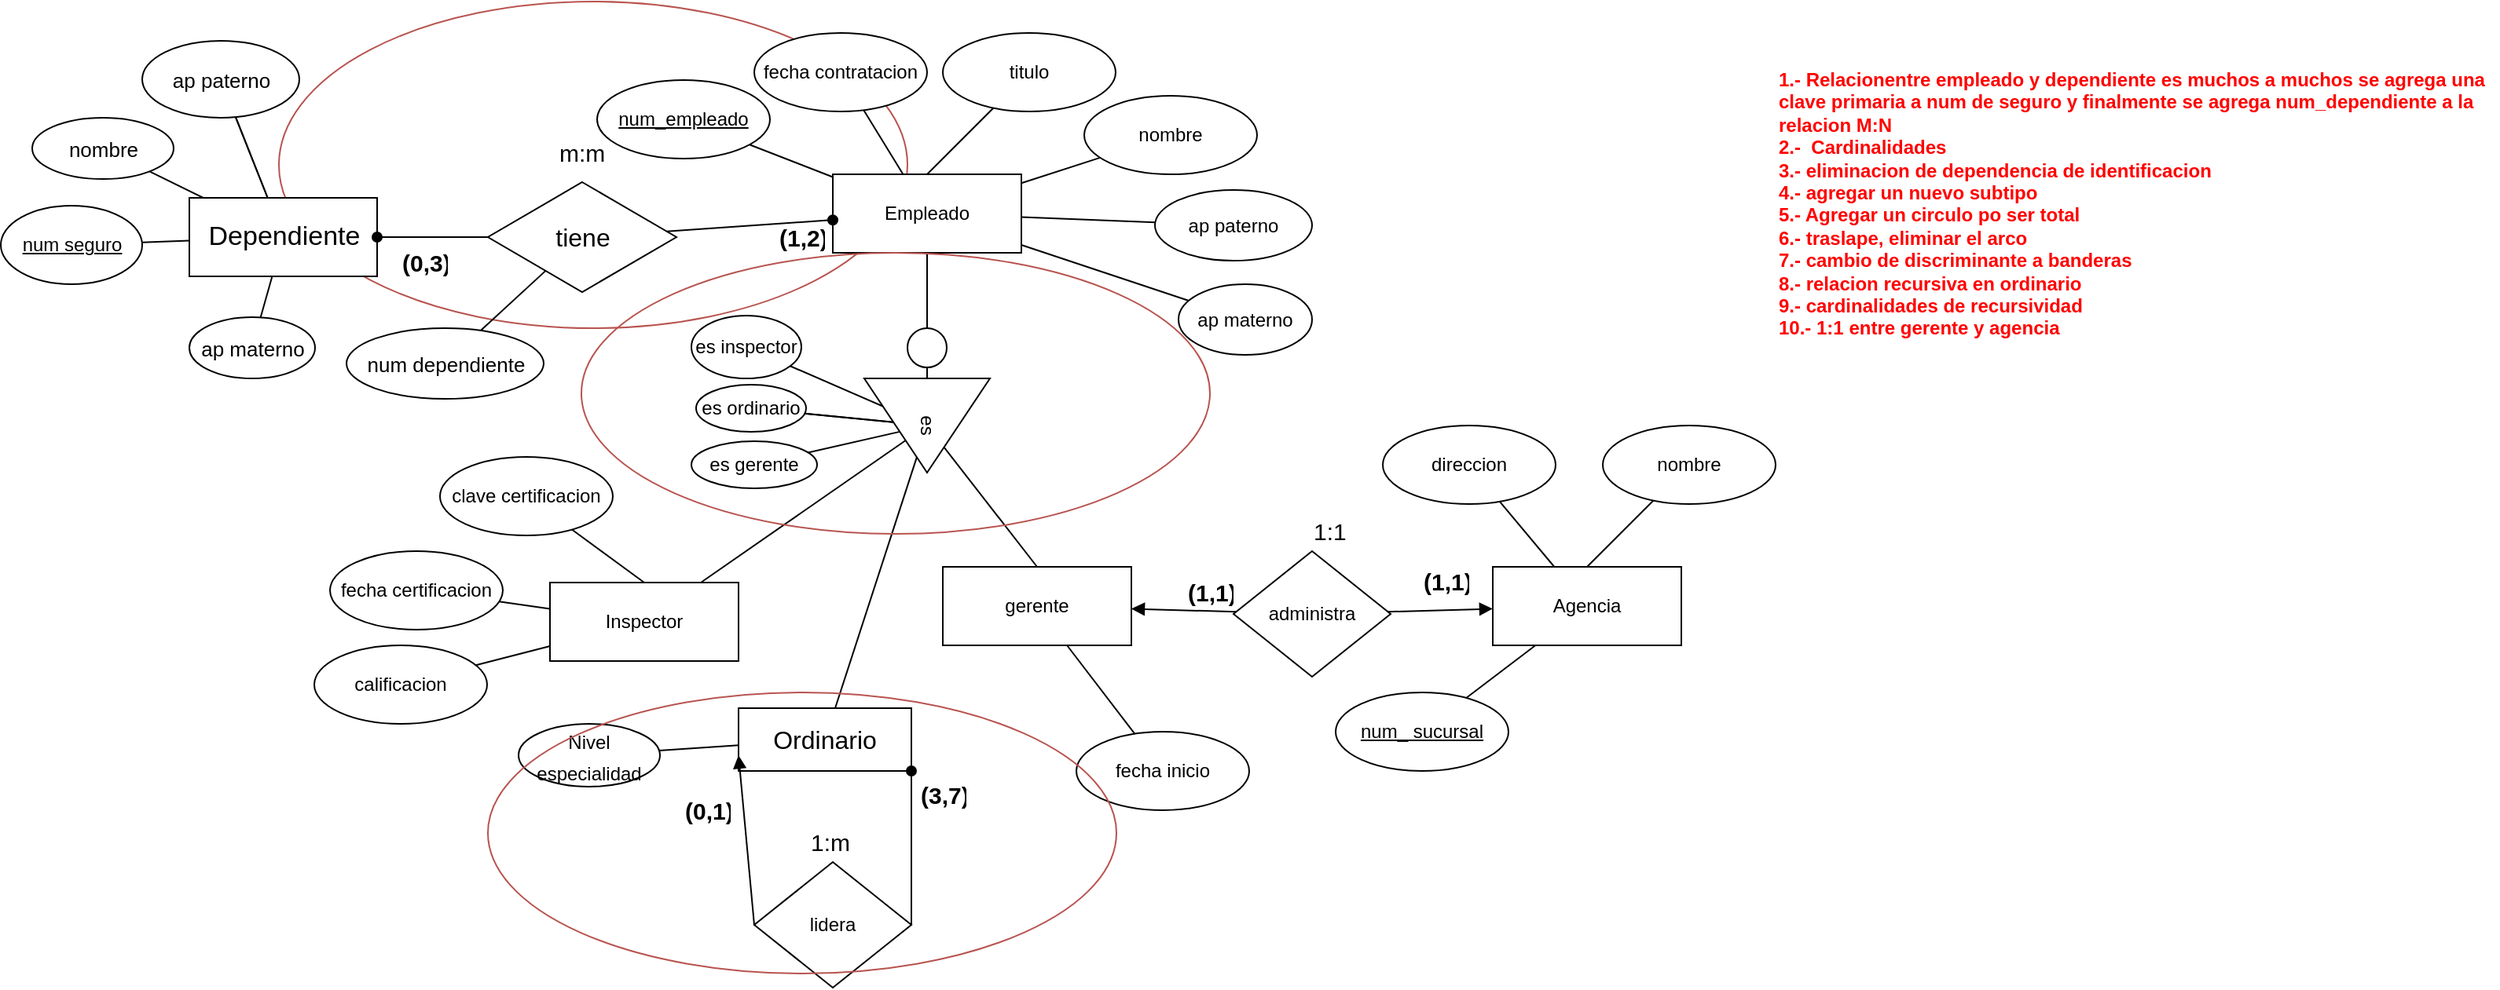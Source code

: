 <mxfile version="13.10.0" type="google"><diagram id="R2lEEEUBdFMjLlhIrx00" name="Page-1"><mxGraphModel dx="1776" dy="487" grid="1" gridSize="10" guides="1" tooltips="1" connect="1" arrows="1" fold="1" page="1" pageScale="1" pageWidth="850" pageHeight="1100" math="0" shadow="0" extFonts="Permanent Marker^https://fonts.googleapis.com/css?family=Permanent+Marker"><root><mxCell id="0"/><mxCell id="1" parent="0"/><mxCell id="J6XApuw9Rt4lT-w3xnQf-1" value="" style="ellipse;whiteSpace=wrap;html=1;strokeColor=#b85450;fillColor=none;" parent="1" vertex="1"><mxGeometry x="-232.5" y="60" width="400" height="208" as="geometry"/></mxCell><mxCell id="1vO0JJb1C6KgzcbwPZaA-1" value="" style="group" parent="1" vertex="1" connectable="0"><mxGeometry x="-30" y="80" width="455" height="145" as="geometry"/></mxCell><mxCell id="1vO0JJb1C6KgzcbwPZaA-2" value="Empleado" style="whiteSpace=wrap;html=1;align=center;" parent="1vO0JJb1C6KgzcbwPZaA-1" vertex="1"><mxGeometry x="150" y="90" width="120" height="50" as="geometry"/></mxCell><mxCell id="1vO0JJb1C6KgzcbwPZaA-3" style="edgeStyle=none;rounded=0;orthogonalLoop=1;jettySize=auto;html=1;startArrow=none;startFill=0;endArrow=none;endFill=0;" parent="1vO0JJb1C6KgzcbwPZaA-1" source="1vO0JJb1C6KgzcbwPZaA-4" target="1vO0JJb1C6KgzcbwPZaA-2" edge="1"><mxGeometry relative="1" as="geometry"/></mxCell><mxCell id="1vO0JJb1C6KgzcbwPZaA-4" value="num_empleado" style="ellipse;whiteSpace=wrap;html=1;align=center;fontStyle=4;" parent="1vO0JJb1C6KgzcbwPZaA-1" vertex="1"><mxGeometry y="30" width="110" height="50" as="geometry"/></mxCell><mxCell id="1vO0JJb1C6KgzcbwPZaA-5" value="" style="group" parent="1vO0JJb1C6KgzcbwPZaA-1" vertex="1" connectable="0"><mxGeometry x="100" width="110" height="50" as="geometry"/></mxCell><mxCell id="1vO0JJb1C6KgzcbwPZaA-6" value="fecha contratacion" style="ellipse;whiteSpace=wrap;html=1;align=center;" parent="1vO0JJb1C6KgzcbwPZaA-5" vertex="1"><mxGeometry width="110" height="50" as="geometry"/></mxCell><mxCell id="1vO0JJb1C6KgzcbwPZaA-7" value="" style="group" parent="1vO0JJb1C6KgzcbwPZaA-1" vertex="1" connectable="0"><mxGeometry x="220" width="110" height="50" as="geometry"/></mxCell><mxCell id="1vO0JJb1C6KgzcbwPZaA-8" value="" style="group" parent="1vO0JJb1C6KgzcbwPZaA-7" vertex="1" connectable="0"><mxGeometry width="110" height="50" as="geometry"/></mxCell><mxCell id="1vO0JJb1C6KgzcbwPZaA-9" value="titulo" style="ellipse;whiteSpace=wrap;html=1;align=center;" parent="1vO0JJb1C6KgzcbwPZaA-8" vertex="1"><mxGeometry width="110" height="50" as="geometry"/></mxCell><mxCell id="1vO0JJb1C6KgzcbwPZaA-10" style="edgeStyle=none;rounded=0;orthogonalLoop=1;jettySize=auto;html=1;startArrow=none;startFill=0;endArrow=none;endFill=0;" parent="1vO0JJb1C6KgzcbwPZaA-1" source="1vO0JJb1C6KgzcbwPZaA-6" target="1vO0JJb1C6KgzcbwPZaA-2" edge="1"><mxGeometry relative="1" as="geometry"/></mxCell><mxCell id="1vO0JJb1C6KgzcbwPZaA-15" style="edgeStyle=none;rounded=0;orthogonalLoop=1;jettySize=auto;html=1;startArrow=none;startFill=0;endArrow=none;endFill=0;" parent="1vO0JJb1C6KgzcbwPZaA-1" source="1vO0JJb1C6KgzcbwPZaA-13" target="1vO0JJb1C6KgzcbwPZaA-2" edge="1"><mxGeometry relative="1" as="geometry"/></mxCell><mxCell id="1vO0JJb1C6KgzcbwPZaA-16" style="edgeStyle=none;rounded=0;orthogonalLoop=1;jettySize=auto;html=1;entryX=0.5;entryY=0;entryDx=0;entryDy=0;startArrow=none;startFill=0;endArrow=none;endFill=0;" parent="1vO0JJb1C6KgzcbwPZaA-1" source="1vO0JJb1C6KgzcbwPZaA-9" target="1vO0JJb1C6KgzcbwPZaA-2" edge="1"><mxGeometry relative="1" as="geometry"/></mxCell><mxCell id="1vO0JJb1C6KgzcbwPZaA-11" value="" style="group" parent="1vO0JJb1C6KgzcbwPZaA-1" vertex="1" connectable="0"><mxGeometry x="310" y="40" width="110" height="50" as="geometry"/></mxCell><mxCell id="1vO0JJb1C6KgzcbwPZaA-12" value="" style="group" parent="1vO0JJb1C6KgzcbwPZaA-11" vertex="1" connectable="0"><mxGeometry width="110" height="50" as="geometry"/></mxCell><mxCell id="1vO0JJb1C6KgzcbwPZaA-13" value="nombre" style="ellipse;whiteSpace=wrap;html=1;align=center;" parent="1vO0JJb1C6KgzcbwPZaA-12" vertex="1"><mxGeometry width="110" height="50" as="geometry"/></mxCell><mxCell id="1vO0JJb1C6KgzcbwPZaA-14" style="edgeStyle=none;rounded=0;orthogonalLoop=1;jettySize=auto;html=1;entryX=0.5;entryY=0;entryDx=0;entryDy=0;startArrow=none;startFill=0;endArrow=none;endFill=0;" parent="1vO0JJb1C6KgzcbwPZaA-11" source="1vO0JJb1C6KgzcbwPZaA-13" edge="1"><mxGeometry relative="1" as="geometry"/></mxCell><mxCell id="1vO0JJb1C6KgzcbwPZaA-17" value="ap paterno" style="ellipse;whiteSpace=wrap;html=1;" parent="1vO0JJb1C6KgzcbwPZaA-1" vertex="1"><mxGeometry x="355" y="100" width="100" height="45" as="geometry"/></mxCell><mxCell id="1vO0JJb1C6KgzcbwPZaA-18" value="" style="rounded=0;orthogonalLoop=1;jettySize=auto;html=1;endArrow=none;endFill=0;" parent="1vO0JJb1C6KgzcbwPZaA-1" source="1vO0JJb1C6KgzcbwPZaA-2" target="1vO0JJb1C6KgzcbwPZaA-17" edge="1"><mxGeometry relative="1" as="geometry"/></mxCell><mxCell id="1vO0JJb1C6KgzcbwPZaA-91" value="(1,2)" style="text;strokeColor=none;fillColor=none;spacingLeft=4;spacingRight=4;overflow=hidden;rotatable=0;points=[[0,0.5],[1,0.5]];portConstraint=eastwest;fontSize=15;fontStyle=1" parent="1vO0JJb1C6KgzcbwPZaA-1" vertex="1"><mxGeometry x="110" y="115" width="40" height="30" as="geometry"/></mxCell><mxCell id="1vO0JJb1C6KgzcbwPZaA-19" value="ap materno" style="ellipse;whiteSpace=wrap;html=1;" parent="1" vertex="1"><mxGeometry x="340" y="240" width="85" height="45" as="geometry"/></mxCell><mxCell id="1vO0JJb1C6KgzcbwPZaA-20" value="" style="edgeStyle=none;rounded=0;orthogonalLoop=1;jettySize=auto;html=1;endArrow=none;endFill=0;" parent="1" source="1vO0JJb1C6KgzcbwPZaA-2" target="1vO0JJb1C6KgzcbwPZaA-19" edge="1"><mxGeometry relative="1" as="geometry"/></mxCell><mxCell id="1vO0JJb1C6KgzcbwPZaA-24" value="" style="edgeStyle=none;rounded=0;orthogonalLoop=1;jettySize=auto;html=1;endArrow=none;endFill=0;" parent="1" source="1vO0JJb1C6KgzcbwPZaA-21" target="1vO0JJb1C6KgzcbwPZaA-23" edge="1"><mxGeometry relative="1" as="geometry"/></mxCell><mxCell id="1vO0JJb1C6KgzcbwPZaA-105" style="edgeStyle=none;rounded=0;orthogonalLoop=1;jettySize=auto;html=1;endArrow=none;endFill=0;" parent="1" source="1vO0JJb1C6KgzcbwPZaA-21" target="1vO0JJb1C6KgzcbwPZaA-106" edge="1"><mxGeometry relative="1" as="geometry"><mxPoint x="80" y="550" as="targetPoint"/></mxGeometry></mxCell><mxCell id="1vO0JJb1C6KgzcbwPZaA-119" value="" style="edgeStyle=none;rounded=0;orthogonalLoop=1;jettySize=auto;html=1;endArrow=none;endFill=0;" parent="1" source="1vO0JJb1C6KgzcbwPZaA-21" target="1vO0JJb1C6KgzcbwPZaA-118" edge="1"><mxGeometry relative="1" as="geometry"/></mxCell><mxCell id="1vO0JJb1C6KgzcbwPZaA-120" value="" style="edgeStyle=none;rounded=0;orthogonalLoop=1;jettySize=auto;html=1;endArrow=none;endFill=0;" parent="1" source="1vO0JJb1C6KgzcbwPZaA-21" target="1vO0JJb1C6KgzcbwPZaA-118" edge="1"><mxGeometry relative="1" as="geometry"/></mxCell><mxCell id="1vO0JJb1C6KgzcbwPZaA-122" value="" style="edgeStyle=none;rounded=0;orthogonalLoop=1;jettySize=auto;html=1;endArrow=none;endFill=0;" parent="1" source="1vO0JJb1C6KgzcbwPZaA-21" target="1vO0JJb1C6KgzcbwPZaA-121" edge="1"><mxGeometry relative="1" as="geometry"/></mxCell><mxCell id="1vO0JJb1C6KgzcbwPZaA-21" value="es" style="triangle;whiteSpace=wrap;html=1;rotation=90;" parent="1" vertex="1"><mxGeometry x="150" y="290" width="60" height="80" as="geometry"/></mxCell><mxCell id="1vO0JJb1C6KgzcbwPZaA-22" style="edgeStyle=none;rounded=0;orthogonalLoop=1;jettySize=auto;html=1;endArrow=none;endFill=0;" parent="1" source="1vO0JJb1C6KgzcbwPZaA-116" target="1vO0JJb1C6KgzcbwPZaA-21" edge="1"><mxGeometry relative="1" as="geometry"/></mxCell><mxCell id="1vO0JJb1C6KgzcbwPZaA-23" value="es inspector" style="ellipse;whiteSpace=wrap;html=1;" parent="1" vertex="1"><mxGeometry x="30" y="260" width="70" height="40" as="geometry"/></mxCell><mxCell id="1vO0JJb1C6KgzcbwPZaA-25" value="" style="group" parent="1" vertex="1" connectable="0"><mxGeometry x="-210" y="340" width="460" height="140" as="geometry"/></mxCell><mxCell id="1vO0JJb1C6KgzcbwPZaA-26" value="Inspector" style="whiteSpace=wrap;html=1;align=center;" parent="1vO0JJb1C6KgzcbwPZaA-25" vertex="1"><mxGeometry x="150" y="90" width="120" height="50" as="geometry"/></mxCell><mxCell id="1vO0JJb1C6KgzcbwPZaA-34" style="edgeStyle=none;rounded=0;orthogonalLoop=1;jettySize=auto;html=1;startArrow=none;startFill=0;endArrow=none;endFill=0;" parent="1vO0JJb1C6KgzcbwPZaA-25" source="1vO0JJb1C6KgzcbwPZaA-30" target="1vO0JJb1C6KgzcbwPZaA-26" edge="1"><mxGeometry relative="1" as="geometry"/></mxCell><mxCell id="1vO0JJb1C6KgzcbwPZaA-35" value="" style="group" parent="1vO0JJb1C6KgzcbwPZaA-25" vertex="1" connectable="0"><mxGeometry y="130" width="110" height="50" as="geometry"/></mxCell><mxCell id="1vO0JJb1C6KgzcbwPZaA-36" value="" style="group" parent="1vO0JJb1C6KgzcbwPZaA-35" vertex="1" connectable="0"><mxGeometry width="110" height="50" as="geometry"/></mxCell><mxCell id="1vO0JJb1C6KgzcbwPZaA-37" value="calificacion" style="ellipse;whiteSpace=wrap;html=1;align=center;" parent="1vO0JJb1C6KgzcbwPZaA-36" vertex="1"><mxGeometry width="110" height="50" as="geometry"/></mxCell><mxCell id="1vO0JJb1C6KgzcbwPZaA-38" style="edgeStyle=none;rounded=0;orthogonalLoop=1;jettySize=auto;html=1;entryX=0.5;entryY=0;entryDx=0;entryDy=0;startArrow=none;startFill=0;endArrow=none;endFill=0;" parent="1vO0JJb1C6KgzcbwPZaA-35" source="1vO0JJb1C6KgzcbwPZaA-37" edge="1"><mxGeometry relative="1" as="geometry"/></mxCell><mxCell id="1vO0JJb1C6KgzcbwPZaA-39" style="edgeStyle=none;rounded=0;orthogonalLoop=1;jettySize=auto;html=1;startArrow=none;startFill=0;endArrow=none;endFill=0;" parent="1vO0JJb1C6KgzcbwPZaA-25" source="1vO0JJb1C6KgzcbwPZaA-37" target="1vO0JJb1C6KgzcbwPZaA-26" edge="1"><mxGeometry relative="1" as="geometry"/></mxCell><mxCell id="1vO0JJb1C6KgzcbwPZaA-40" style="edgeStyle=none;rounded=0;orthogonalLoop=1;jettySize=auto;html=1;entryX=0.5;entryY=0;entryDx=0;entryDy=0;startArrow=none;startFill=0;endArrow=none;endFill=0;" parent="1vO0JJb1C6KgzcbwPZaA-25" source="1vO0JJb1C6KgzcbwPZaA-33" target="1vO0JJb1C6KgzcbwPZaA-26" edge="1"><mxGeometry relative="1" as="geometry"/></mxCell><mxCell id="1vO0JJb1C6KgzcbwPZaA-30" value="fecha certificacion" style="ellipse;whiteSpace=wrap;html=1;align=center;" parent="1vO0JJb1C6KgzcbwPZaA-25" vertex="1"><mxGeometry x="10" y="70" width="110" height="50" as="geometry"/></mxCell><mxCell id="1vO0JJb1C6KgzcbwPZaA-31" value="" style="group" parent="1vO0JJb1C6KgzcbwPZaA-25" vertex="1" connectable="0"><mxGeometry x="80" y="10" width="110" height="50" as="geometry"/></mxCell><mxCell id="1vO0JJb1C6KgzcbwPZaA-32" value="" style="group" parent="1vO0JJb1C6KgzcbwPZaA-31" vertex="1" connectable="0"><mxGeometry width="110" height="50" as="geometry"/></mxCell><mxCell id="1vO0JJb1C6KgzcbwPZaA-33" value="clave certificacion" style="ellipse;whiteSpace=wrap;html=1;align=center;" parent="1vO0JJb1C6KgzcbwPZaA-32" vertex="1"><mxGeometry width="110" height="50" as="geometry"/></mxCell><mxCell id="1vO0JJb1C6KgzcbwPZaA-121" value="es gerente" style="ellipse;whiteSpace=wrap;html=1;" parent="1vO0JJb1C6KgzcbwPZaA-25" vertex="1"><mxGeometry x="240" width="80" height="30" as="geometry"/></mxCell><mxCell id="1vO0JJb1C6KgzcbwPZaA-43" value="" style="group" parent="1" vertex="1" connectable="0"><mxGeometry x="120" y="490" width="110" height="60" as="geometry"/></mxCell><mxCell id="1vO0JJb1C6KgzcbwPZaA-44" value="" style="group" parent="1vO0JJb1C6KgzcbwPZaA-43" vertex="1" connectable="0"><mxGeometry x="155" y="35" width="110" height="50" as="geometry"/></mxCell><mxCell id="1vO0JJb1C6KgzcbwPZaA-45" value="fecha inicio" style="ellipse;whiteSpace=wrap;html=1;align=center;" parent="1vO0JJb1C6KgzcbwPZaA-44" vertex="1"><mxGeometry width="110" height="50" as="geometry"/></mxCell><mxCell id="1vO0JJb1C6KgzcbwPZaA-46" style="edgeStyle=none;rounded=0;orthogonalLoop=1;jettySize=auto;html=1;entryX=0.5;entryY=0;entryDx=0;entryDy=0;startArrow=none;startFill=0;endArrow=none;endFill=0;" parent="1vO0JJb1C6KgzcbwPZaA-43" source="1vO0JJb1C6KgzcbwPZaA-45" edge="1"><mxGeometry relative="1" as="geometry"/></mxCell><mxCell id="1vO0JJb1C6KgzcbwPZaA-106" value="Ordinario" style="whiteSpace=wrap;html=1;align=center;fontSize=16;" parent="1vO0JJb1C6KgzcbwPZaA-43" vertex="1"><mxGeometry x="-60" y="20" width="110" height="40" as="geometry"/></mxCell><mxCell id="1vO0JJb1C6KgzcbwPZaA-47" style="edgeStyle=none;rounded=0;orthogonalLoop=1;jettySize=auto;html=1;startArrow=none;startFill=0;endArrow=none;endFill=0;" parent="1" source="1vO0JJb1C6KgzcbwPZaA-45" target="1vO0JJb1C6KgzcbwPZaA-41" edge="1"><mxGeometry relative="1" as="geometry"/></mxCell><mxCell id="1vO0JJb1C6KgzcbwPZaA-48" style="edgeStyle=none;rounded=0;orthogonalLoop=1;jettySize=auto;html=1;entryX=0.5;entryY=0;entryDx=0;entryDy=0;startArrow=none;startFill=0;endArrow=none;endFill=0;" parent="1" source="1vO0JJb1C6KgzcbwPZaA-21" target="1vO0JJb1C6KgzcbwPZaA-41" edge="1"><mxGeometry relative="1" as="geometry"><mxPoint x="283.976" y="416.249" as="sourcePoint"/></mxGeometry></mxCell><mxCell id="1vO0JJb1C6KgzcbwPZaA-53" style="edgeStyle=none;rounded=0;orthogonalLoop=1;jettySize=auto;html=1;endArrow=none;endFill=0;" parent="1" source="1vO0JJb1C6KgzcbwPZaA-26" target="1vO0JJb1C6KgzcbwPZaA-21" edge="1"><mxGeometry relative="1" as="geometry"/></mxCell><mxCell id="1vO0JJb1C6KgzcbwPZaA-55" value="" style="group" parent="1" vertex="1" connectable="0"><mxGeometry x="470" y="330" width="410" height="140" as="geometry"/></mxCell><mxCell id="1vO0JJb1C6KgzcbwPZaA-56" value="Agencia" style="whiteSpace=wrap;html=1;align=center;" parent="1vO0JJb1C6KgzcbwPZaA-55" vertex="1"><mxGeometry x="70" y="90" width="120" height="50" as="geometry"/></mxCell><mxCell id="1vO0JJb1C6KgzcbwPZaA-59" value="" style="group" parent="1vO0JJb1C6KgzcbwPZaA-55" vertex="1" connectable="0"><mxGeometry width="110" height="50" as="geometry"/></mxCell><mxCell id="1vO0JJb1C6KgzcbwPZaA-60" value="direccion" style="ellipse;whiteSpace=wrap;html=1;align=center;" parent="1vO0JJb1C6KgzcbwPZaA-59" vertex="1"><mxGeometry width="110" height="50" as="geometry"/></mxCell><mxCell id="1vO0JJb1C6KgzcbwPZaA-61" value="" style="group" parent="1vO0JJb1C6KgzcbwPZaA-55" vertex="1" connectable="0"><mxGeometry x="140" width="110" height="50" as="geometry"/></mxCell><mxCell id="1vO0JJb1C6KgzcbwPZaA-62" value="" style="group" parent="1vO0JJb1C6KgzcbwPZaA-61" vertex="1" connectable="0"><mxGeometry width="110" height="50" as="geometry"/></mxCell><mxCell id="1vO0JJb1C6KgzcbwPZaA-63" value="nombre" style="ellipse;whiteSpace=wrap;html=1;align=center;" parent="1vO0JJb1C6KgzcbwPZaA-62" vertex="1"><mxGeometry width="110" height="50" as="geometry"/></mxCell><mxCell id="1vO0JJb1C6KgzcbwPZaA-64" style="edgeStyle=none;rounded=0;orthogonalLoop=1;jettySize=auto;html=1;startArrow=none;startFill=0;endArrow=none;endFill=0;" parent="1vO0JJb1C6KgzcbwPZaA-55" source="1vO0JJb1C6KgzcbwPZaA-60" target="1vO0JJb1C6KgzcbwPZaA-56" edge="1"><mxGeometry relative="1" as="geometry"/></mxCell><mxCell id="1vO0JJb1C6KgzcbwPZaA-70" style="edgeStyle=none;rounded=0;orthogonalLoop=1;jettySize=auto;html=1;entryX=0.5;entryY=0;entryDx=0;entryDy=0;startArrow=none;startFill=0;endArrow=none;endFill=0;" parent="1vO0JJb1C6KgzcbwPZaA-55" source="1vO0JJb1C6KgzcbwPZaA-63" target="1vO0JJb1C6KgzcbwPZaA-56" edge="1"><mxGeometry relative="1" as="geometry"/></mxCell><mxCell id="1vO0JJb1C6KgzcbwPZaA-84" value="(1,1)" style="text;strokeColor=none;fillColor=none;spacingLeft=4;spacingRight=4;overflow=hidden;rotatable=0;points=[[0,0.5],[1,0.5]];portConstraint=eastwest;fontSize=15;fontStyle=1" parent="1vO0JJb1C6KgzcbwPZaA-55" vertex="1"><mxGeometry x="20" y="84" width="40" height="30" as="geometry"/></mxCell><mxCell id="1vO0JJb1C6KgzcbwPZaA-58" value="num_ sucursal" style="ellipse;whiteSpace=wrap;html=1;align=center;fontStyle=4;" parent="1" vertex="1"><mxGeometry x="440" y="500" width="110" height="50" as="geometry"/></mxCell><mxCell id="1vO0JJb1C6KgzcbwPZaA-57" style="edgeStyle=none;rounded=0;orthogonalLoop=1;jettySize=auto;html=1;startArrow=none;startFill=0;endArrow=none;endFill=0;" parent="1" source="1vO0JJb1C6KgzcbwPZaA-58" target="1vO0JJb1C6KgzcbwPZaA-56" edge="1"><mxGeometry relative="1" as="geometry"/></mxCell><mxCell id="1vO0JJb1C6KgzcbwPZaA-78" value="" style="group" parent="1" vertex="1" connectable="0"><mxGeometry x="320" y="382" width="241" height="108" as="geometry"/></mxCell><mxCell id="1vO0JJb1C6KgzcbwPZaA-81" value="administra" style="rhombus;whiteSpace=wrap;html=1;" parent="1vO0JJb1C6KgzcbwPZaA-78" vertex="1"><mxGeometry x="55" y="28" width="100" height="80" as="geometry"/></mxCell><mxCell id="1vO0JJb1C6KgzcbwPZaA-82" value="1:1" style="text;strokeColor=none;fillColor=none;spacingLeft=4;spacingRight=4;overflow=hidden;rotatable=0;points=[[0,0.5],[1,0.5]];portConstraint=eastwest;fontSize=15;" parent="1vO0JJb1C6KgzcbwPZaA-78" vertex="1"><mxGeometry x="100" width="40" height="30" as="geometry"/></mxCell><mxCell id="1vO0JJb1C6KgzcbwPZaA-83" value="(1,1)" style="text;strokeColor=none;fillColor=none;spacingLeft=4;spacingRight=4;overflow=hidden;rotatable=0;points=[[0,0.5],[1,0.5]];portConstraint=eastwest;fontSize=15;fontStyle=1" parent="1vO0JJb1C6KgzcbwPZaA-78" vertex="1"><mxGeometry x="20" y="39" width="40" height="30" as="geometry"/></mxCell><mxCell id="1vO0JJb1C6KgzcbwPZaA-80" style="edgeStyle=none;rounded=0;orthogonalLoop=1;jettySize=auto;html=1;startArrow=none;startFill=0;endArrow=block;endFill=1;" parent="1" source="1vO0JJb1C6KgzcbwPZaA-81" target="1vO0JJb1C6KgzcbwPZaA-41" edge="1"><mxGeometry relative="1" as="geometry"><mxPoint x="340" y="448" as="targetPoint"/></mxGeometry></mxCell><mxCell id="1vO0JJb1C6KgzcbwPZaA-79" style="edgeStyle=none;rounded=0;orthogonalLoop=1;jettySize=auto;html=1;startArrow=none;startFill=0;endArrow=block;endFill=1;" parent="1" source="1vO0JJb1C6KgzcbwPZaA-81" target="1vO0JJb1C6KgzcbwPZaA-56" edge="1"><mxGeometry relative="1" as="geometry"><mxPoint x="570" y="448" as="targetPoint"/></mxGeometry></mxCell><mxCell id="1vO0JJb1C6KgzcbwPZaA-86" value="" style="group" parent="1" vertex="1" connectable="0"><mxGeometry x="-160" y="141" width="241" height="108" as="geometry"/></mxCell><mxCell id="1vO0JJb1C6KgzcbwPZaA-90" value="m:m" style="text;strokeColor=none;fillColor=none;spacingLeft=4;spacingRight=4;overflow=hidden;rotatable=0;points=[[0,0.5],[1,0.5]];portConstraint=eastwest;fontSize=15;" parent="1vO0JJb1C6KgzcbwPZaA-86" vertex="1"><mxGeometry x="100" width="40" height="30" as="geometry"/></mxCell><mxCell id="1vO0JJb1C6KgzcbwPZaA-85" value="tiene" style="shape=rhombus;double=0;perimeter=rhombusPerimeter;whiteSpace=wrap;html=1;align=center;fontSize=16;" parent="1vO0JJb1C6KgzcbwPZaA-86" vertex="1"><mxGeometry x="60.5" y="34" width="120" height="70" as="geometry"/></mxCell><mxCell id="1vO0JJb1C6KgzcbwPZaA-92" value="(0,3)" style="text;strokeColor=none;fillColor=none;spacingLeft=4;spacingRight=4;overflow=hidden;rotatable=0;points=[[0,0.5],[1,0.5]];portConstraint=eastwest;fontSize=15;fontStyle=1" parent="1vO0JJb1C6KgzcbwPZaA-86" vertex="1"><mxGeometry y="70" width="40" height="30" as="geometry"/></mxCell><mxCell id="1vO0JJb1C6KgzcbwPZaA-88" style="edgeStyle=none;rounded=0;orthogonalLoop=1;jettySize=auto;html=1;startArrow=none;startFill=0;endArrow=oval;endFill=1;" parent="1" source="1vO0JJb1C6KgzcbwPZaA-85" target="1vO0JJb1C6KgzcbwPZaA-2" edge="1"><mxGeometry relative="1" as="geometry"><mxPoint x="-190" y="208" as="targetPoint"/><mxPoint x="-32.941" y="205.647" as="sourcePoint"/></mxGeometry></mxCell><mxCell id="1vO0JJb1C6KgzcbwPZaA-95" value="" style="edgeStyle=none;rounded=0;orthogonalLoop=1;jettySize=auto;html=1;endArrow=none;endFill=0;" parent="1" source="1vO0JJb1C6KgzcbwPZaA-85" target="1vO0JJb1C6KgzcbwPZaA-94" edge="1"><mxGeometry relative="1" as="geometry"/></mxCell><mxCell id="1vO0JJb1C6KgzcbwPZaA-97" value="" style="edgeStyle=none;rounded=0;orthogonalLoop=1;jettySize=auto;html=1;endArrow=none;endFill=0;" parent="1" source="1vO0JJb1C6KgzcbwPZaA-93" target="1vO0JJb1C6KgzcbwPZaA-96" edge="1"><mxGeometry relative="1" as="geometry"/></mxCell><mxCell id="1vO0JJb1C6KgzcbwPZaA-99" value="" style="edgeStyle=none;rounded=0;orthogonalLoop=1;jettySize=auto;html=1;endArrow=none;endFill=0;" parent="1" source="1vO0JJb1C6KgzcbwPZaA-93" target="1vO0JJb1C6KgzcbwPZaA-98" edge="1"><mxGeometry relative="1" as="geometry"/></mxCell><mxCell id="1vO0JJb1C6KgzcbwPZaA-100" value="" style="edgeStyle=none;rounded=0;orthogonalLoop=1;jettySize=auto;html=1;endArrow=none;endFill=0;" parent="1" source="1vO0JJb1C6KgzcbwPZaA-93" target="1vO0JJb1C6KgzcbwPZaA-98" edge="1"><mxGeometry relative="1" as="geometry"/></mxCell><mxCell id="1vO0JJb1C6KgzcbwPZaA-102" value="" style="edgeStyle=none;rounded=0;orthogonalLoop=1;jettySize=auto;html=1;endArrow=none;endFill=0;" parent="1" source="1vO0JJb1C6KgzcbwPZaA-93" target="1vO0JJb1C6KgzcbwPZaA-101" edge="1"><mxGeometry relative="1" as="geometry"/></mxCell><mxCell id="1vO0JJb1C6KgzcbwPZaA-103" style="edgeStyle=none;rounded=0;orthogonalLoop=1;jettySize=auto;html=1;endArrow=none;endFill=0;" parent="1" source="1vO0JJb1C6KgzcbwPZaA-93" target="1vO0JJb1C6KgzcbwPZaA-104" edge="1"><mxGeometry relative="1" as="geometry"><mxPoint x="-159.5" y="101" as="targetPoint"/></mxGeometry></mxCell><mxCell id="1vO0JJb1C6KgzcbwPZaA-93" value="Dependiente" style="shape=ext;margin=3;double=0;html=1;align=center;fontSize=17;fontColor=#000000;whiteSpace=wrap;" parent="1" vertex="1"><mxGeometry x="-289.5" y="185" width="119.5" height="50" as="geometry"/></mxCell><mxCell id="1vO0JJb1C6KgzcbwPZaA-87" style="edgeStyle=none;rounded=0;orthogonalLoop=1;jettySize=auto;html=1;startArrow=none;startFill=0;endArrow=oval;endFill=1;" parent="1" source="1vO0JJb1C6KgzcbwPZaA-85" target="1vO0JJb1C6KgzcbwPZaA-93" edge="1"><mxGeometry relative="1" as="geometry"><mxPoint x="-250" y="208" as="targetPoint"/><mxPoint x="-130" y="208" as="sourcePoint"/></mxGeometry></mxCell><mxCell id="1vO0JJb1C6KgzcbwPZaA-94" value="&lt;font size=&quot;1&quot;&gt;&lt;span style=&quot;font-size: 13px&quot;&gt;num dependiente&lt;/span&gt;&lt;/font&gt;" style="ellipse;whiteSpace=wrap;html=1;fontSize=17;fontStyle=0" parent="1" vertex="1"><mxGeometry x="-189.5" y="268" width="125.5" height="45" as="geometry"/></mxCell><mxCell id="1vO0JJb1C6KgzcbwPZaA-96" value="&lt;font style=&quot;font-size: 13px&quot;&gt;nombre&lt;/font&gt;" style="ellipse;whiteSpace=wrap;html=1;fontSize=17;" parent="1" vertex="1"><mxGeometry x="-389.5" y="134" width="90" height="39" as="geometry"/></mxCell><mxCell id="1vO0JJb1C6KgzcbwPZaA-98" value="&lt;font style=&quot;font-size: 13px&quot;&gt;ap paterno&lt;/font&gt;" style="ellipse;whiteSpace=wrap;html=1;fontSize=17;" parent="1" vertex="1"><mxGeometry x="-319.5" y="85" width="100" height="49" as="geometry"/></mxCell><mxCell id="1vO0JJb1C6KgzcbwPZaA-101" value="&lt;font style=&quot;font-size: 13px&quot;&gt;ap materno&lt;/font&gt;" style="ellipse;whiteSpace=wrap;html=1;fontSize=17;" parent="1" vertex="1"><mxGeometry x="-289.5" y="261" width="80" height="39" as="geometry"/></mxCell><mxCell id="1vO0JJb1C6KgzcbwPZaA-104" value="&lt;u&gt;num seguro&lt;/u&gt;" style="ellipse;whiteSpace=wrap;html=1;" parent="1" vertex="1"><mxGeometry x="-409.5" y="190" width="90" height="50" as="geometry"/></mxCell><mxCell id="1vO0JJb1C6KgzcbwPZaA-41" value="gerente" style="whiteSpace=wrap;html=1;align=center;" parent="1" vertex="1"><mxGeometry x="190" y="420" width="120" height="50" as="geometry"/></mxCell><mxCell id="1vO0JJb1C6KgzcbwPZaA-108" value="" style="edgeStyle=none;rounded=0;orthogonalLoop=1;jettySize=auto;html=1;endArrow=none;endFill=0;" parent="1" source="1vO0JJb1C6KgzcbwPZaA-106" target="1vO0JJb1C6KgzcbwPZaA-107" edge="1"><mxGeometry relative="1" as="geometry"/></mxCell><mxCell id="1vO0JJb1C6KgzcbwPZaA-107" value="&lt;font style=&quot;font-size: 12px&quot;&gt;Nivel especialidad&lt;/font&gt;" style="ellipse;whiteSpace=wrap;html=1;fontSize=16;" parent="1" vertex="1"><mxGeometry x="-80" y="520" width="90" height="40" as="geometry"/></mxCell><mxCell id="1vO0JJb1C6KgzcbwPZaA-109" value="" style="group;" parent="1" vertex="1" connectable="0"><mxGeometry y="580" width="241" height="108" as="geometry"/></mxCell><mxCell id="1vO0JJb1C6KgzcbwPZaA-112" value="lidera" style="rhombus;whiteSpace=wrap;html=1;" parent="1vO0JJb1C6KgzcbwPZaA-109" vertex="1"><mxGeometry x="70" y="28" width="100" height="80" as="geometry"/></mxCell><mxCell id="1vO0JJb1C6KgzcbwPZaA-113" value="1:m" style="text;strokeColor=none;fillColor=none;spacingLeft=4;spacingRight=4;overflow=hidden;rotatable=0;points=[[0,0.5],[1,0.5]];portConstraint=eastwest;fontSize=15;" parent="1vO0JJb1C6KgzcbwPZaA-109" vertex="1"><mxGeometry x="100" width="40" height="30" as="geometry"/></mxCell><mxCell id="1vO0JJb1C6KgzcbwPZaA-115" value="(3,7)" style="text;strokeColor=none;fillColor=none;spacingLeft=4;spacingRight=4;overflow=hidden;rotatable=0;points=[[0,0.5],[1,0.5]];portConstraint=eastwest;fontSize=15;fontStyle=1" parent="1vO0JJb1C6KgzcbwPZaA-109" vertex="1"><mxGeometry x="170" y="-30" width="40" height="30" as="geometry"/></mxCell><mxCell id="1vO0JJb1C6KgzcbwPZaA-111" style="edgeStyle=none;rounded=0;orthogonalLoop=1;jettySize=auto;html=1;startArrow=none;startFill=0;endArrow=block;endFill=1;entryX=0;entryY=0.75;entryDx=0;entryDy=0;exitX=0;exitY=0.5;exitDx=0;exitDy=0;" parent="1" source="1vO0JJb1C6KgzcbwPZaA-112" target="1vO0JJb1C6KgzcbwPZaA-106" edge="1"><mxGeometry relative="1" as="geometry"><mxPoint x="-20" y="668" as="targetPoint"/></mxGeometry></mxCell><mxCell id="1vO0JJb1C6KgzcbwPZaA-110" style="edgeStyle=none;rounded=0;orthogonalLoop=1;jettySize=auto;html=1;startArrow=none;startFill=0;endArrow=oval;endFill=1;entryX=1;entryY=1;entryDx=0;entryDy=0;exitX=1;exitY=0.5;exitDx=0;exitDy=0;" parent="1" source="1vO0JJb1C6KgzcbwPZaA-112" target="1vO0JJb1C6KgzcbwPZaA-106" edge="1"><mxGeometry relative="1" as="geometry"><mxPoint x="210" y="668" as="targetPoint"/></mxGeometry></mxCell><mxCell id="1vO0JJb1C6KgzcbwPZaA-114" value="(0,1)" style="text;strokeColor=none;fillColor=none;spacingLeft=4;spacingRight=4;overflow=hidden;rotatable=0;points=[[0,0.5],[1,0.5]];portConstraint=eastwest;fontSize=15;fontStyle=1" parent="1" vertex="1"><mxGeometry x="20" y="560" width="40" height="30" as="geometry"/></mxCell><mxCell id="1vO0JJb1C6KgzcbwPZaA-116" value="" style="ellipse;whiteSpace=wrap;html=1;aspect=fixed;strokeColor=#000000;" parent="1" vertex="1"><mxGeometry x="167.5" y="268" width="25" height="25" as="geometry"/></mxCell><mxCell id="1vO0JJb1C6KgzcbwPZaA-117" style="edgeStyle=none;rounded=0;orthogonalLoop=1;jettySize=auto;html=1;endArrow=none;endFill=0;" parent="1" source="1vO0JJb1C6KgzcbwPZaA-2" target="1vO0JJb1C6KgzcbwPZaA-116" edge="1"><mxGeometry relative="1" as="geometry"><mxPoint x="180" y="220" as="sourcePoint"/><mxPoint x="180" y="300" as="targetPoint"/></mxGeometry></mxCell><mxCell id="1vO0JJb1C6KgzcbwPZaA-118" value="es ordinario" style="ellipse;whiteSpace=wrap;html=1;" parent="1" vertex="1"><mxGeometry x="33" y="304" width="70" height="30" as="geometry"/></mxCell><mxCell id="J6XApuw9Rt4lT-w3xnQf-2" value="" style="ellipse;whiteSpace=wrap;html=1;strokeColor=#b85450;fillColor=none;" parent="1" vertex="1"><mxGeometry x="-40" y="220" width="400" height="179" as="geometry"/></mxCell><mxCell id="J6XApuw9Rt4lT-w3xnQf-3" value="" style="ellipse;whiteSpace=wrap;html=1;strokeColor=#b85450;fillColor=none;" parent="1" vertex="1"><mxGeometry x="-99.5" y="500" width="400" height="179" as="geometry"/></mxCell><mxCell id="fCAb_EKRQl4r8ZlUxh-w-1" value="1.- Relacionentre empleado y dependiente es muchos a muchos se agrega una clave primaria a num de seguro y finalmente se agrega num_dependiente a la relacion M:N&lt;br&gt;2.-&amp;nbsp; Cardinalidades&amp;nbsp;&lt;br&gt;3.- eliminacion de dependencia de identificacion&lt;br&gt;4.- agregar un nuevo subtipo&lt;br&gt;5.- Agregar un circulo po ser total&lt;br&gt;6.- traslape, eliminar el arco&lt;br&gt;7.- cambio de discriminante a banderas&lt;br&gt;8.- relacion recursiva en ordinario&amp;nbsp;&lt;br&gt;9.- cardinalidades de recursividad&lt;br&gt;10.- 1:1 entre gerente y agencia&lt;br&gt;" style="text;html=1;strokeColor=none;fillColor=none;align=left;verticalAlign=top;whiteSpace=wrap;rounded=0;fontColor=#FF0000;fontStyle=1" vertex="1" parent="1"><mxGeometry x="720" y="96" width="460" height="184" as="geometry"/></mxCell></root></mxGraphModel></diagram></mxfile>